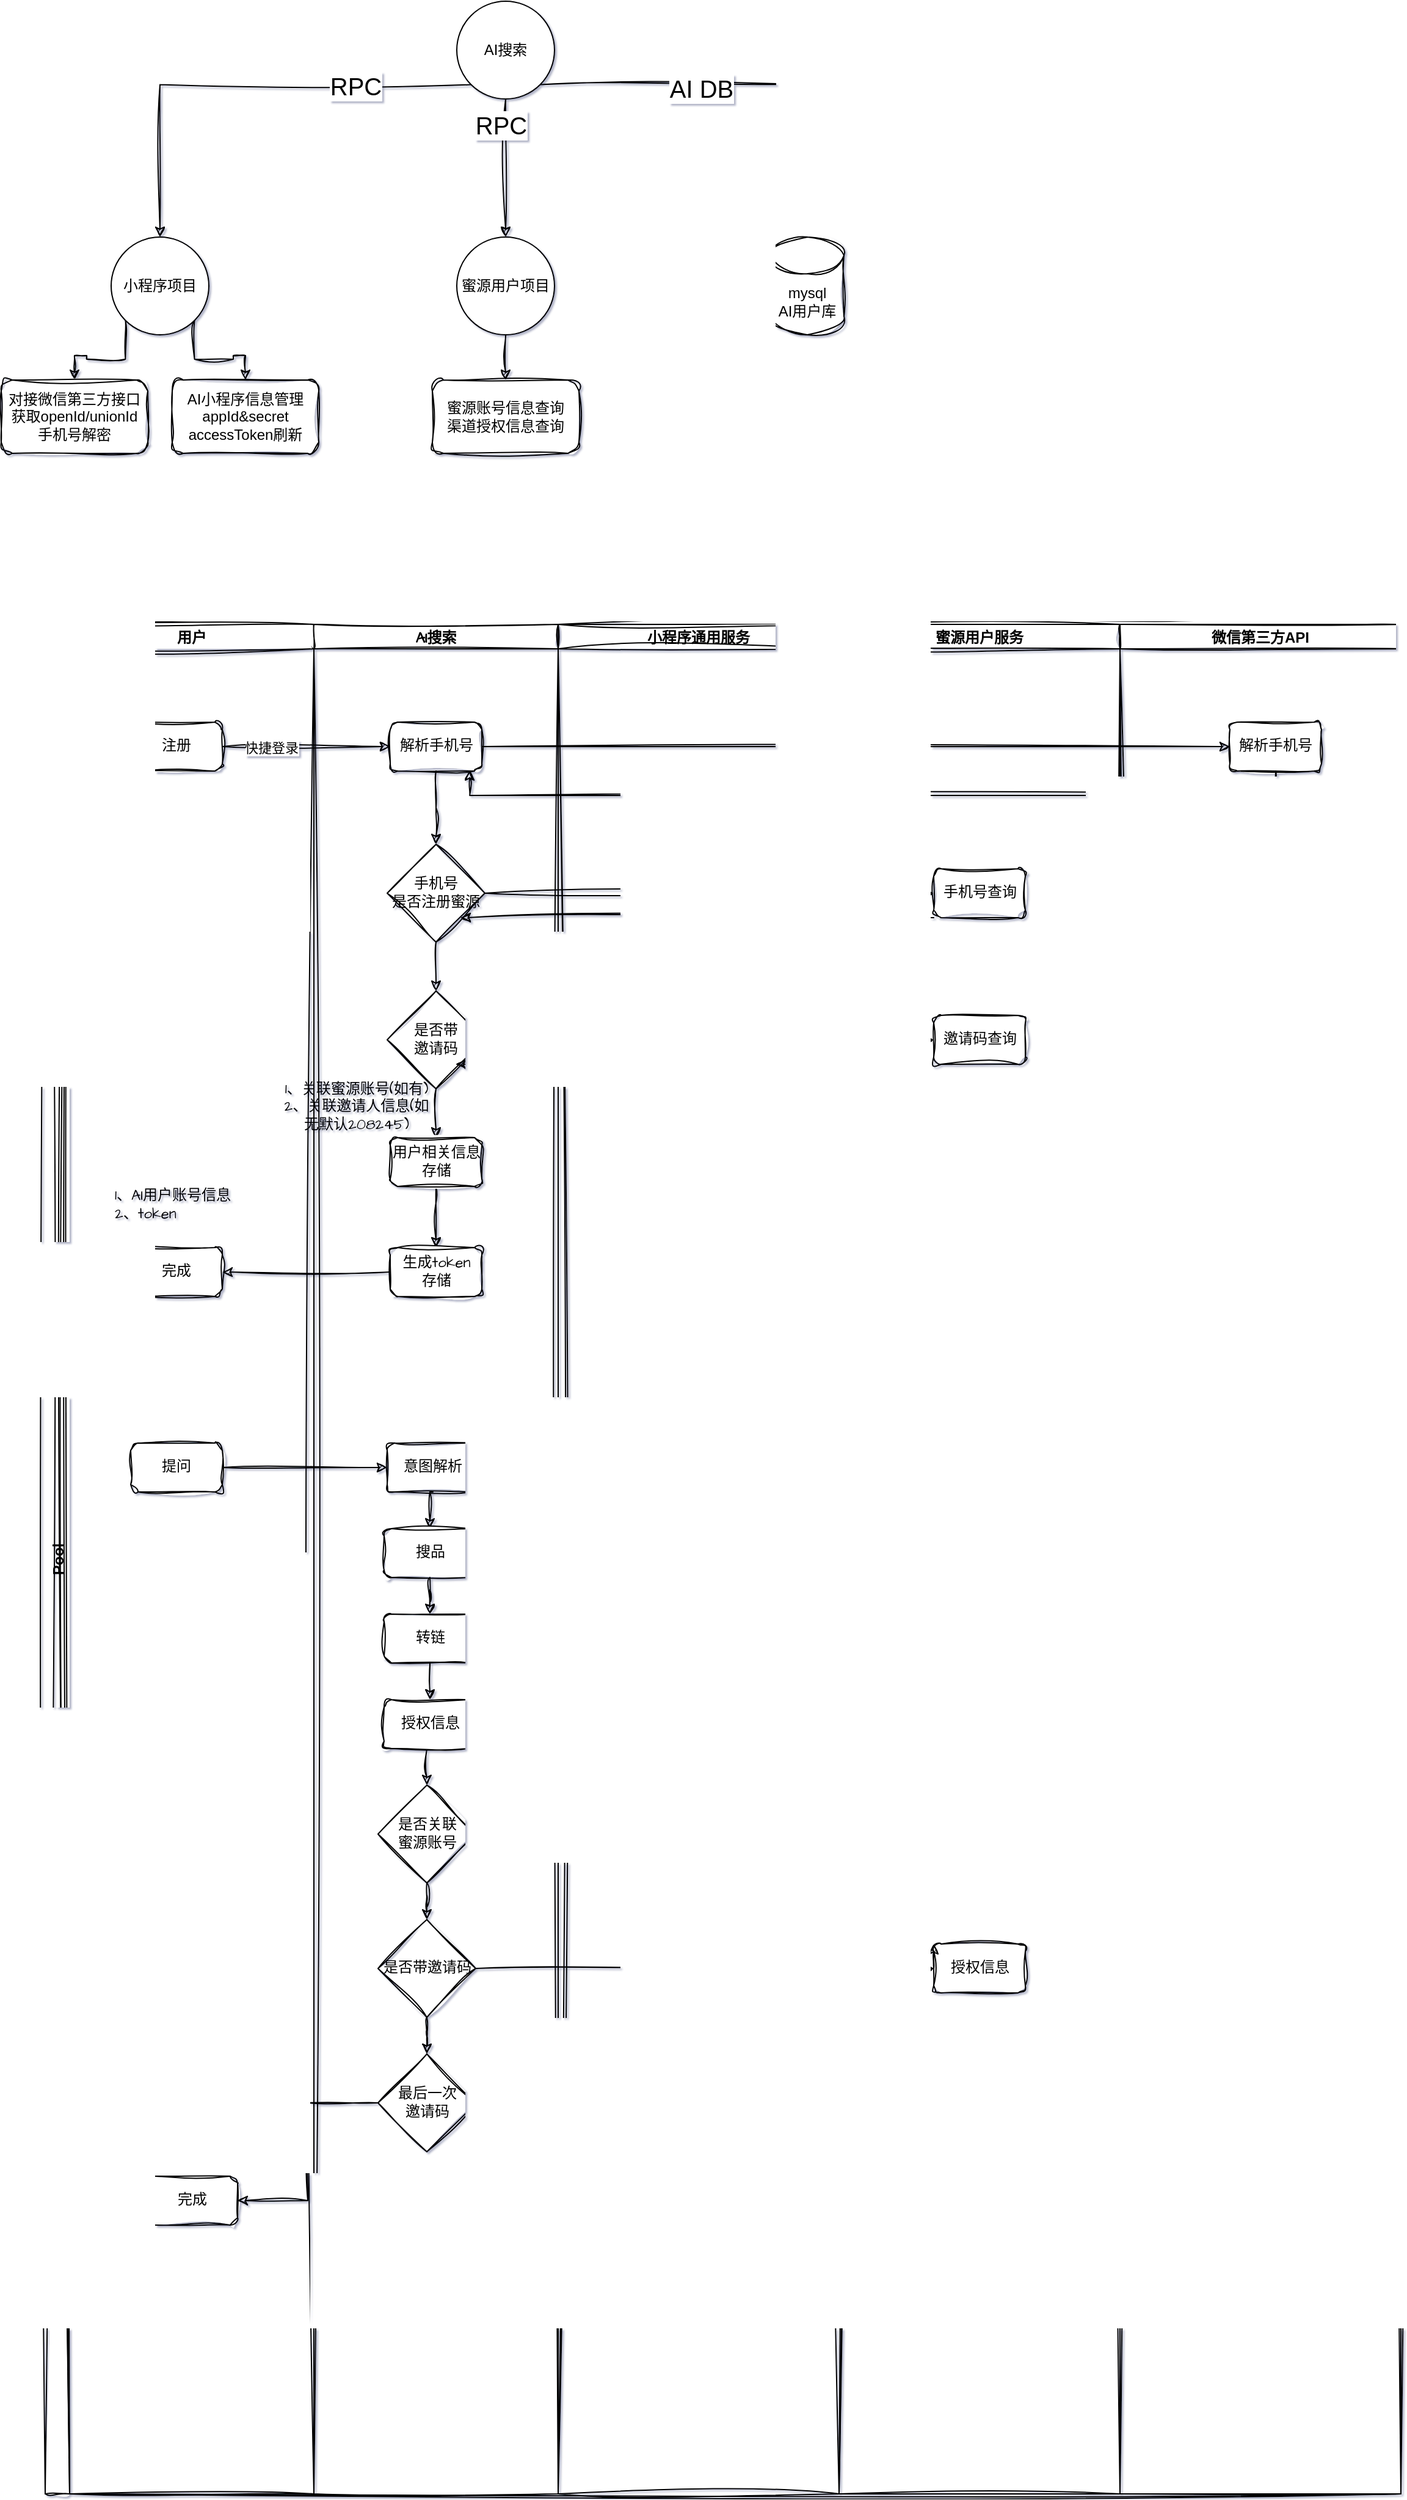 <mxfile version="25.0.1">
  <diagram name="第 1 页" id="D3y8B_VSon4lfVL2JQVJ">
    <mxGraphModel dx="1242" dy="610" grid="1" gridSize="10" guides="1" tooltips="1" connect="1" arrows="1" fold="1" page="1" pageScale="1" pageWidth="827" pageHeight="1169" math="0" shadow="1">
      <root>
        <mxCell id="0" />
        <mxCell id="1" parent="0" />
        <mxCell id="RqRTATrgt7MeRBz05JWU-7" style="edgeStyle=orthogonalEdgeStyle;rounded=0;sketch=1;hachureGap=4;jiggle=2;curveFitting=1;orthogonalLoop=1;jettySize=auto;html=1;exitX=0;exitY=1;exitDx=0;exitDy=0;fontFamily=Helvetica;" edge="1" parent="1" source="RqRTATrgt7MeRBz05JWU-1" target="RqRTATrgt7MeRBz05JWU-2">
          <mxGeometry relative="1" as="geometry">
            <Array as="points">
              <mxPoint x="203" y="168" />
            </Array>
          </mxGeometry>
        </mxCell>
        <mxCell id="RqRTATrgt7MeRBz05JWU-9" value="RPC" style="edgeLabel;html=1;align=center;verticalAlign=middle;resizable=0;points=[];sketch=1;hachureGap=4;jiggle=2;curveFitting=1;fontFamily=Helvetica;fontSize=20;" vertex="1" connectable="0" parent="RqRTATrgt7MeRBz05JWU-7">
          <mxGeometry x="-0.501" relative="1" as="geometry">
            <mxPoint as="offset" />
          </mxGeometry>
        </mxCell>
        <mxCell id="RqRTATrgt7MeRBz05JWU-8" style="edgeStyle=orthogonalEdgeStyle;rounded=0;sketch=1;hachureGap=4;jiggle=2;curveFitting=1;orthogonalLoop=1;jettySize=auto;html=1;exitX=0.5;exitY=1;exitDx=0;exitDy=0;fontFamily=Helvetica;" edge="1" parent="1" source="RqRTATrgt7MeRBz05JWU-1" target="RqRTATrgt7MeRBz05JWU-4">
          <mxGeometry relative="1" as="geometry" />
        </mxCell>
        <mxCell id="RqRTATrgt7MeRBz05JWU-10" value="RPC" style="edgeLabel;html=1;align=center;verticalAlign=middle;resizable=0;points=[];sketch=1;hachureGap=4;jiggle=2;curveFitting=1;fontFamily=Helvetica;fontSize=20;" vertex="1" connectable="0" parent="RqRTATrgt7MeRBz05JWU-8">
          <mxGeometry x="-0.64" y="-4" relative="1" as="geometry">
            <mxPoint as="offset" />
          </mxGeometry>
        </mxCell>
        <mxCell id="RqRTATrgt7MeRBz05JWU-18" style="edgeStyle=orthogonalEdgeStyle;rounded=0;sketch=1;hachureGap=4;jiggle=2;curveFitting=1;orthogonalLoop=1;jettySize=auto;html=1;exitX=1;exitY=1;exitDx=0;exitDy=0;fontFamily=Helvetica;" edge="1" parent="1" source="RqRTATrgt7MeRBz05JWU-1" target="RqRTATrgt7MeRBz05JWU-17">
          <mxGeometry relative="1" as="geometry" />
        </mxCell>
        <mxCell id="RqRTATrgt7MeRBz05JWU-19" value="AI DB" style="edgeLabel;html=1;align=center;verticalAlign=middle;resizable=0;points=[];sketch=1;hachureGap=4;jiggle=2;curveFitting=1;fontFamily=Helvetica;fontSize=20;" vertex="1" connectable="0" parent="RqRTATrgt7MeRBz05JWU-18">
          <mxGeometry x="-0.233" y="-2" relative="1" as="geometry">
            <mxPoint as="offset" />
          </mxGeometry>
        </mxCell>
        <mxCell id="RqRTATrgt7MeRBz05JWU-1" value="AI搜索" style="ellipse;whiteSpace=wrap;html=1;aspect=fixed;fontFamily=Helvetica;" vertex="1" parent="1">
          <mxGeometry x="446" y="100" width="80" height="80" as="geometry" />
        </mxCell>
        <mxCell id="RqRTATrgt7MeRBz05JWU-12" style="edgeStyle=orthogonalEdgeStyle;rounded=0;sketch=1;hachureGap=4;jiggle=2;curveFitting=1;orthogonalLoop=1;jettySize=auto;html=1;exitX=0;exitY=1;exitDx=0;exitDy=0;entryX=0.5;entryY=0;entryDx=0;entryDy=0;fontFamily=Helvetica;" edge="1" parent="1" source="RqRTATrgt7MeRBz05JWU-2" target="RqRTATrgt7MeRBz05JWU-11">
          <mxGeometry relative="1" as="geometry" />
        </mxCell>
        <mxCell id="RqRTATrgt7MeRBz05JWU-14" style="edgeStyle=orthogonalEdgeStyle;rounded=0;sketch=1;hachureGap=4;jiggle=2;curveFitting=1;orthogonalLoop=1;jettySize=auto;html=1;exitX=1;exitY=1;exitDx=0;exitDy=0;entryX=0.5;entryY=0;entryDx=0;entryDy=0;fontFamily=Helvetica;" edge="1" parent="1" source="RqRTATrgt7MeRBz05JWU-2" target="RqRTATrgt7MeRBz05JWU-13">
          <mxGeometry relative="1" as="geometry" />
        </mxCell>
        <mxCell id="RqRTATrgt7MeRBz05JWU-2" value="小程序项目" style="ellipse;whiteSpace=wrap;html=1;aspect=fixed;fontFamily=Helvetica;" vertex="1" parent="1">
          <mxGeometry x="163" y="293" width="80" height="80" as="geometry" />
        </mxCell>
        <mxCell id="RqRTATrgt7MeRBz05JWU-16" style="edgeStyle=orthogonalEdgeStyle;rounded=0;sketch=1;hachureGap=4;jiggle=2;curveFitting=1;orthogonalLoop=1;jettySize=auto;html=1;exitX=0.5;exitY=1;exitDx=0;exitDy=0;entryX=0.5;entryY=0;entryDx=0;entryDy=0;fontFamily=Helvetica;" edge="1" parent="1" source="RqRTATrgt7MeRBz05JWU-4" target="RqRTATrgt7MeRBz05JWU-15">
          <mxGeometry relative="1" as="geometry" />
        </mxCell>
        <mxCell id="RqRTATrgt7MeRBz05JWU-4" value="蜜源用户项目" style="ellipse;whiteSpace=wrap;html=1;aspect=fixed;fontFamily=Helvetica;" vertex="1" parent="1">
          <mxGeometry x="446" y="293" width="80" height="80" as="geometry" />
        </mxCell>
        <mxCell id="RqRTATrgt7MeRBz05JWU-11" value="&lt;div&gt;对接微信第三方接口&lt;/div&gt;&lt;div&gt;获取openId/unionId&lt;/div&gt;&lt;div&gt;手机号解密&lt;/div&gt;" style="rounded=1;whiteSpace=wrap;html=1;sketch=1;hachureGap=4;jiggle=2;curveFitting=1;fontFamily=Helvetica;" vertex="1" parent="1">
          <mxGeometry x="73" y="410" width="120" height="60" as="geometry" />
        </mxCell>
        <mxCell id="RqRTATrgt7MeRBz05JWU-13" value="&lt;div&gt;AI小程序信息管理&lt;/div&gt;&lt;div&gt;appId&amp;amp;secret&lt;/div&gt;&lt;div&gt;accessToken刷新&lt;/div&gt;" style="rounded=1;whiteSpace=wrap;html=1;sketch=1;hachureGap=4;jiggle=2;curveFitting=1;fontFamily=Helvetica;" vertex="1" parent="1">
          <mxGeometry x="213" y="410" width="120" height="60" as="geometry" />
        </mxCell>
        <mxCell id="RqRTATrgt7MeRBz05JWU-15" value="&lt;div&gt;蜜源账号信息查询&lt;/div&gt;&lt;div&gt;渠道授权信息查询&lt;/div&gt;" style="rounded=1;whiteSpace=wrap;html=1;sketch=1;hachureGap=4;jiggle=2;curveFitting=1;fontFamily=Helvetica;" vertex="1" parent="1">
          <mxGeometry x="426" y="410" width="120" height="60" as="geometry" />
        </mxCell>
        <mxCell id="RqRTATrgt7MeRBz05JWU-17" value="&lt;div&gt;mysql&lt;/div&gt;&lt;div&gt;AI用户库&lt;/div&gt;" style="shape=cylinder3;whiteSpace=wrap;html=1;boundedLbl=1;backgroundOutline=1;size=15;sketch=1;hachureGap=4;jiggle=2;curveFitting=1;fontFamily=Helvetica;" vertex="1" parent="1">
          <mxGeometry x="703" y="293" width="60" height="80" as="geometry" />
        </mxCell>
        <mxCell id="RqRTATrgt7MeRBz05JWU-27" value="Pool" style="swimlane;childLayout=stackLayout;resizeParent=1;resizeParentMax=0;startSize=20;horizontal=0;horizontalStack=1;sketch=1;hachureGap=4;jiggle=2;curveFitting=1;fontFamily=Helvetica;" vertex="1" parent="1">
          <mxGeometry x="109" y="610" width="1110" height="1530" as="geometry">
            <mxRectangle x="146" y="550" width="40" height="50" as="alternateBounds" />
          </mxGeometry>
        </mxCell>
        <mxCell id="RqRTATrgt7MeRBz05JWU-28" value="用户" style="swimlane;startSize=20;sketch=1;hachureGap=4;jiggle=2;curveFitting=1;fontFamily=Architects Daughter;fontSource=https%3A%2F%2Ffonts.googleapis.com%2Fcss%3Ffamily%3DArchitects%2BDaughter;" vertex="1" parent="RqRTATrgt7MeRBz05JWU-27">
          <mxGeometry x="20" width="200" height="1530" as="geometry" />
        </mxCell>
        <mxCell id="RqRTATrgt7MeRBz05JWU-31" value="注册" style="rounded=1;whiteSpace=wrap;html=1;sketch=1;hachureGap=4;jiggle=2;curveFitting=1;fontFamily=Architects Daughter;fontSource=https%3A%2F%2Ffonts.googleapis.com%2Fcss%3Ffamily%3DArchitects%2BDaughter;" vertex="1" parent="RqRTATrgt7MeRBz05JWU-28">
          <mxGeometry x="50" y="80" width="75" height="40" as="geometry" />
        </mxCell>
        <mxCell id="RqRTATrgt7MeRBz05JWU-57" value="完成" style="rounded=1;whiteSpace=wrap;html=1;sketch=1;hachureGap=4;jiggle=2;curveFitting=1;fontFamily=Architects Daughter;fontSource=https%3A%2F%2Ffonts.googleapis.com%2Fcss%3Ffamily%3DArchitects%2BDaughter;" vertex="1" parent="RqRTATrgt7MeRBz05JWU-28">
          <mxGeometry x="50" y="510" width="75" height="40" as="geometry" />
        </mxCell>
        <mxCell id="RqRTATrgt7MeRBz05JWU-93" value="&lt;div&gt;1、AI用户账号信息&lt;/div&gt;&lt;div&gt;2、token&lt;/div&gt;" style="text;html=1;align=left;verticalAlign=middle;whiteSpace=wrap;rounded=0;fontFamily=Architects Daughter;fontSource=https%3A%2F%2Ffonts.googleapis.com%2Fcss%3Ffamily%3DArchitects%2BDaughter;" vertex="1" parent="RqRTATrgt7MeRBz05JWU-28">
          <mxGeometry x="35" y="460" width="130" height="30" as="geometry" />
        </mxCell>
        <mxCell id="RqRTATrgt7MeRBz05JWU-95" value="提问" style="rounded=1;whiteSpace=wrap;html=1;sketch=1;hachureGap=4;jiggle=2;curveFitting=1;fontFamily=Architects Daughter;fontSource=https%3A%2F%2Ffonts.googleapis.com%2Fcss%3Ffamily%3DArchitects%2BDaughter;" vertex="1" parent="RqRTATrgt7MeRBz05JWU-28">
          <mxGeometry x="50" y="670" width="75" height="40" as="geometry" />
        </mxCell>
        <mxCell id="RqRTATrgt7MeRBz05JWU-116" value="完成" style="rounded=1;whiteSpace=wrap;html=1;sketch=1;hachureGap=4;jiggle=2;curveFitting=1;fontFamily=Architects Daughter;fontSource=https%3A%2F%2Ffonts.googleapis.com%2Fcss%3Ffamily%3DArchitects%2BDaughter;" vertex="1" parent="RqRTATrgt7MeRBz05JWU-28">
          <mxGeometry x="62.5" y="1270" width="75" height="40" as="geometry" />
        </mxCell>
        <mxCell id="RqRTATrgt7MeRBz05JWU-29" value="AI搜索" style="swimlane;startSize=20;sketch=1;hachureGap=4;jiggle=2;curveFitting=1;fontFamily=Architects Daughter;fontSource=https%3A%2F%2Ffonts.googleapis.com%2Fcss%3Ffamily%3DArchitects%2BDaughter;" vertex="1" parent="RqRTATrgt7MeRBz05JWU-27">
          <mxGeometry x="220" width="200" height="1530" as="geometry" />
        </mxCell>
        <mxCell id="RqRTATrgt7MeRBz05JWU-45" style="edgeStyle=orthogonalEdgeStyle;rounded=0;sketch=1;hachureGap=4;jiggle=2;curveFitting=1;orthogonalLoop=1;jettySize=auto;html=1;entryX=0.5;entryY=0;entryDx=0;entryDy=0;fontFamily=Architects Daughter;fontSource=https%3A%2F%2Ffonts.googleapis.com%2Fcss%3Ffamily%3DArchitects%2BDaughter;" edge="1" parent="RqRTATrgt7MeRBz05JWU-29" source="RqRTATrgt7MeRBz05JWU-32">
          <mxGeometry relative="1" as="geometry">
            <mxPoint x="100" y="180" as="targetPoint" />
          </mxGeometry>
        </mxCell>
        <mxCell id="RqRTATrgt7MeRBz05JWU-32" value="解析手机号" style="rounded=1;whiteSpace=wrap;html=1;sketch=1;hachureGap=4;jiggle=2;curveFitting=1;fontFamily=Architects Daughter;fontSource=https%3A%2F%2Ffonts.googleapis.com%2Fcss%3Ffamily%3DArchitects%2BDaughter;" vertex="1" parent="RqRTATrgt7MeRBz05JWU-29">
          <mxGeometry x="62.5" y="80" width="75" height="40" as="geometry" />
        </mxCell>
        <mxCell id="RqRTATrgt7MeRBz05JWU-52" value="" style="edgeStyle=orthogonalEdgeStyle;rounded=0;sketch=1;hachureGap=4;jiggle=2;curveFitting=1;orthogonalLoop=1;jettySize=auto;html=1;fontFamily=Architects Daughter;fontSource=https%3A%2F%2Ffonts.googleapis.com%2Fcss%3Ffamily%3DArchitects%2BDaughter;" edge="1" parent="RqRTATrgt7MeRBz05JWU-29" source="RqRTATrgt7MeRBz05JWU-47" target="RqRTATrgt7MeRBz05JWU-51">
          <mxGeometry relative="1" as="geometry" />
        </mxCell>
        <mxCell id="RqRTATrgt7MeRBz05JWU-47" value="&lt;div&gt;手机号&lt;/div&gt;&lt;div&gt;是否注册蜜源&lt;/div&gt;" style="rhombus;whiteSpace=wrap;html=1;sketch=1;hachureGap=4;jiggle=2;curveFitting=1;fontFamily=Architects Daughter;fontSource=https%3A%2F%2Ffonts.googleapis.com%2Fcss%3Ffamily%3DArchitects%2BDaughter;" vertex="1" parent="RqRTATrgt7MeRBz05JWU-29">
          <mxGeometry x="60" y="180" width="80" height="80" as="geometry" />
        </mxCell>
        <mxCell id="RqRTATrgt7MeRBz05JWU-59" style="edgeStyle=orthogonalEdgeStyle;rounded=0;sketch=1;hachureGap=4;jiggle=2;curveFitting=1;orthogonalLoop=1;jettySize=auto;html=1;exitX=0.5;exitY=1;exitDx=0;exitDy=0;fontFamily=Architects Daughter;fontSource=https%3A%2F%2Ffonts.googleapis.com%2Fcss%3Ffamily%3DArchitects%2BDaughter;" edge="1" parent="RqRTATrgt7MeRBz05JWU-29" source="RqRTATrgt7MeRBz05JWU-51" target="RqRTATrgt7MeRBz05JWU-58">
          <mxGeometry relative="1" as="geometry" />
        </mxCell>
        <mxCell id="RqRTATrgt7MeRBz05JWU-51" value="&lt;div&gt;是否带&lt;/div&gt;&lt;div&gt;邀请码&lt;/div&gt;" style="rhombus;whiteSpace=wrap;html=1;sketch=1;hachureGap=4;jiggle=2;curveFitting=1;fontFamily=Architects Daughter;fontSource=https%3A%2F%2Ffonts.googleapis.com%2Fcss%3Ffamily%3DArchitects%2BDaughter;" vertex="1" parent="RqRTATrgt7MeRBz05JWU-29">
          <mxGeometry x="60" y="300" width="80" height="80" as="geometry" />
        </mxCell>
        <mxCell id="RqRTATrgt7MeRBz05JWU-88" style="edgeStyle=orthogonalEdgeStyle;rounded=0;sketch=1;hachureGap=4;jiggle=2;curveFitting=1;orthogonalLoop=1;jettySize=auto;html=1;fontFamily=Architects Daughter;fontSource=https%3A%2F%2Ffonts.googleapis.com%2Fcss%3Ffamily%3DArchitects%2BDaughter;" edge="1" parent="RqRTATrgt7MeRBz05JWU-29" source="RqRTATrgt7MeRBz05JWU-58" target="RqRTATrgt7MeRBz05JWU-87">
          <mxGeometry relative="1" as="geometry" />
        </mxCell>
        <mxCell id="RqRTATrgt7MeRBz05JWU-58" value="用户相关信息存储" style="rounded=1;whiteSpace=wrap;html=1;sketch=1;hachureGap=4;jiggle=2;curveFitting=1;fontFamily=Architects Daughter;fontSource=https%3A%2F%2Ffonts.googleapis.com%2Fcss%3Ffamily%3DArchitects%2BDaughter;" vertex="1" parent="RqRTATrgt7MeRBz05JWU-29">
          <mxGeometry x="62.5" y="420" width="75" height="40" as="geometry" />
        </mxCell>
        <mxCell id="RqRTATrgt7MeRBz05JWU-87" value="&lt;div&gt;生成token&lt;/div&gt;&lt;div&gt;存储&lt;/div&gt;" style="rounded=1;whiteSpace=wrap;html=1;sketch=1;hachureGap=4;jiggle=2;curveFitting=1;fontFamily=Architects Daughter;fontSource=https%3A%2F%2Ffonts.googleapis.com%2Fcss%3Ffamily%3DArchitects%2BDaughter;" vertex="1" parent="RqRTATrgt7MeRBz05JWU-29">
          <mxGeometry x="62.5" y="510" width="75" height="40" as="geometry" />
        </mxCell>
        <mxCell id="RqRTATrgt7MeRBz05JWU-90" value="&lt;div&gt;1、关联蜜源账号(如有)&lt;/div&gt;&lt;div&gt;2、关联邀请人信息(如无默认208245)&lt;/div&gt;" style="text;html=1;align=center;verticalAlign=middle;whiteSpace=wrap;rounded=0;fontFamily=Architects Daughter;fontSource=https%3A%2F%2Ffonts.googleapis.com%2Fcss%3Ffamily%3DArchitects%2BDaughter;" vertex="1" parent="RqRTATrgt7MeRBz05JWU-29">
          <mxGeometry x="-30" y="380" width="130" height="30" as="geometry" />
        </mxCell>
        <mxCell id="RqRTATrgt7MeRBz05JWU-97" style="edgeStyle=orthogonalEdgeStyle;rounded=0;sketch=1;hachureGap=4;jiggle=2;curveFitting=1;orthogonalLoop=1;jettySize=auto;html=1;exitX=0.5;exitY=1;exitDx=0;exitDy=0;entryX=0.5;entryY=0;entryDx=0;entryDy=0;fontFamily=Architects Daughter;fontSource=https%3A%2F%2Ffonts.googleapis.com%2Fcss%3Ffamily%3DArchitects%2BDaughter;" edge="1" parent="RqRTATrgt7MeRBz05JWU-29" source="RqRTATrgt7MeRBz05JWU-94" target="RqRTATrgt7MeRBz05JWU-96">
          <mxGeometry relative="1" as="geometry" />
        </mxCell>
        <mxCell id="RqRTATrgt7MeRBz05JWU-94" value="意图解析" style="rounded=1;whiteSpace=wrap;html=1;sketch=1;hachureGap=4;jiggle=2;curveFitting=1;fontFamily=Architects Daughter;fontSource=https%3A%2F%2Ffonts.googleapis.com%2Fcss%3Ffamily%3DArchitects%2BDaughter;" vertex="1" parent="RqRTATrgt7MeRBz05JWU-29">
          <mxGeometry x="60" y="670" width="75" height="40" as="geometry" />
        </mxCell>
        <mxCell id="RqRTATrgt7MeRBz05JWU-100" style="edgeStyle=orthogonalEdgeStyle;rounded=0;sketch=1;hachureGap=4;jiggle=2;curveFitting=1;orthogonalLoop=1;jettySize=auto;html=1;entryX=0.5;entryY=0;entryDx=0;entryDy=0;fontFamily=Architects Daughter;fontSource=https%3A%2F%2Ffonts.googleapis.com%2Fcss%3Ffamily%3DArchitects%2BDaughter;" edge="1" parent="RqRTATrgt7MeRBz05JWU-29" source="RqRTATrgt7MeRBz05JWU-96" target="RqRTATrgt7MeRBz05JWU-99">
          <mxGeometry relative="1" as="geometry" />
        </mxCell>
        <mxCell id="RqRTATrgt7MeRBz05JWU-96" value="搜品" style="rounded=1;whiteSpace=wrap;html=1;sketch=1;hachureGap=4;jiggle=2;curveFitting=1;fontFamily=Architects Daughter;fontSource=https%3A%2F%2Ffonts.googleapis.com%2Fcss%3Ffamily%3DArchitects%2BDaughter;" vertex="1" parent="RqRTATrgt7MeRBz05JWU-29">
          <mxGeometry x="57.5" y="740" width="75" height="40" as="geometry" />
        </mxCell>
        <mxCell id="RqRTATrgt7MeRBz05JWU-102" style="edgeStyle=orthogonalEdgeStyle;rounded=0;sketch=1;hachureGap=4;jiggle=2;curveFitting=1;orthogonalLoop=1;jettySize=auto;html=1;exitX=0.5;exitY=1;exitDx=0;exitDy=0;entryX=0.5;entryY=0;entryDx=0;entryDy=0;fontFamily=Architects Daughter;fontSource=https%3A%2F%2Ffonts.googleapis.com%2Fcss%3Ffamily%3DArchitects%2BDaughter;" edge="1" parent="RqRTATrgt7MeRBz05JWU-29" source="RqRTATrgt7MeRBz05JWU-99" target="RqRTATrgt7MeRBz05JWU-101">
          <mxGeometry relative="1" as="geometry" />
        </mxCell>
        <mxCell id="RqRTATrgt7MeRBz05JWU-99" value="转链" style="rounded=1;whiteSpace=wrap;html=1;sketch=1;hachureGap=4;jiggle=2;curveFitting=1;fontFamily=Architects Daughter;fontSource=https%3A%2F%2Ffonts.googleapis.com%2Fcss%3Ffamily%3DArchitects%2BDaughter;" vertex="1" parent="RqRTATrgt7MeRBz05JWU-29">
          <mxGeometry x="57.5" y="810" width="75" height="40" as="geometry" />
        </mxCell>
        <mxCell id="RqRTATrgt7MeRBz05JWU-105" style="edgeStyle=orthogonalEdgeStyle;rounded=0;sketch=1;hachureGap=4;jiggle=2;curveFitting=1;orthogonalLoop=1;jettySize=auto;html=1;exitX=0.5;exitY=1;exitDx=0;exitDy=0;entryX=0.5;entryY=0;entryDx=0;entryDy=0;fontFamily=Architects Daughter;fontSource=https%3A%2F%2Ffonts.googleapis.com%2Fcss%3Ffamily%3DArchitects%2BDaughter;" edge="1" parent="RqRTATrgt7MeRBz05JWU-29" source="RqRTATrgt7MeRBz05JWU-101" target="RqRTATrgt7MeRBz05JWU-104">
          <mxGeometry relative="1" as="geometry" />
        </mxCell>
        <mxCell id="RqRTATrgt7MeRBz05JWU-101" value="授权信息" style="rounded=1;whiteSpace=wrap;html=1;sketch=1;hachureGap=4;jiggle=2;curveFitting=1;fontFamily=Architects Daughter;fontSource=https%3A%2F%2Ffonts.googleapis.com%2Fcss%3Ffamily%3DArchitects%2BDaughter;" vertex="1" parent="RqRTATrgt7MeRBz05JWU-29">
          <mxGeometry x="57.5" y="880" width="75" height="40" as="geometry" />
        </mxCell>
        <mxCell id="RqRTATrgt7MeRBz05JWU-108" style="edgeStyle=orthogonalEdgeStyle;rounded=0;sketch=1;hachureGap=4;jiggle=2;curveFitting=1;orthogonalLoop=1;jettySize=auto;html=1;entryX=0.5;entryY=0;entryDx=0;entryDy=0;fontFamily=Architects Daughter;fontSource=https%3A%2F%2Ffonts.googleapis.com%2Fcss%3Ffamily%3DArchitects%2BDaughter;" edge="1" parent="RqRTATrgt7MeRBz05JWU-29" source="RqRTATrgt7MeRBz05JWU-104" target="RqRTATrgt7MeRBz05JWU-106">
          <mxGeometry relative="1" as="geometry" />
        </mxCell>
        <mxCell id="RqRTATrgt7MeRBz05JWU-104" value="&lt;div&gt;是否关联&lt;/div&gt;&lt;div&gt;蜜源账号&lt;/div&gt;" style="rhombus;whiteSpace=wrap;html=1;sketch=1;hachureGap=4;jiggle=2;curveFitting=1;fontFamily=Architects Daughter;fontSource=https%3A%2F%2Ffonts.googleapis.com%2Fcss%3Ffamily%3DArchitects%2BDaughter;" vertex="1" parent="RqRTATrgt7MeRBz05JWU-29">
          <mxGeometry x="52.5" y="950" width="80" height="80" as="geometry" />
        </mxCell>
        <mxCell id="RqRTATrgt7MeRBz05JWU-110" style="edgeStyle=orthogonalEdgeStyle;rounded=0;sketch=1;hachureGap=4;jiggle=2;curveFitting=1;orthogonalLoop=1;jettySize=auto;html=1;entryX=0.5;entryY=0;entryDx=0;entryDy=0;fontFamily=Architects Daughter;fontSource=https%3A%2F%2Ffonts.googleapis.com%2Fcss%3Ffamily%3DArchitects%2BDaughter;" edge="1" parent="RqRTATrgt7MeRBz05JWU-29" source="RqRTATrgt7MeRBz05JWU-106" target="RqRTATrgt7MeRBz05JWU-109">
          <mxGeometry relative="1" as="geometry" />
        </mxCell>
        <mxCell id="RqRTATrgt7MeRBz05JWU-112" style="edgeStyle=orthogonalEdgeStyle;rounded=0;sketch=1;hachureGap=4;jiggle=2;curveFitting=1;orthogonalLoop=1;jettySize=auto;html=1;fontFamily=Architects Daughter;fontSource=https%3A%2F%2Ffonts.googleapis.com%2Fcss%3Ffamily%3DArchitects%2BDaughter;" edge="1" parent="RqRTATrgt7MeRBz05JWU-29" source="RqRTATrgt7MeRBz05JWU-106">
          <mxGeometry relative="1" as="geometry">
            <mxPoint x="501" y="1100" as="targetPoint" />
          </mxGeometry>
        </mxCell>
        <mxCell id="RqRTATrgt7MeRBz05JWU-106" value="是否带邀请码" style="rhombus;whiteSpace=wrap;html=1;sketch=1;hachureGap=4;jiggle=2;curveFitting=1;fontFamily=Architects Daughter;fontSource=https%3A%2F%2Ffonts.googleapis.com%2Fcss%3Ffamily%3DArchitects%2BDaughter;" vertex="1" parent="RqRTATrgt7MeRBz05JWU-29">
          <mxGeometry x="52.5" y="1060" width="80" height="80" as="geometry" />
        </mxCell>
        <mxCell id="RqRTATrgt7MeRBz05JWU-109" value="&lt;div&gt;最后一次&lt;/div&gt;&lt;div&gt;邀请码&lt;/div&gt;" style="rhombus;whiteSpace=wrap;html=1;sketch=1;hachureGap=4;jiggle=2;curveFitting=1;fontFamily=Architects Daughter;fontSource=https%3A%2F%2Ffonts.googleapis.com%2Fcss%3Ffamily%3DArchitects%2BDaughter;" vertex="1" parent="RqRTATrgt7MeRBz05JWU-29">
          <mxGeometry x="52.5" y="1170" width="80" height="80" as="geometry" />
        </mxCell>
        <mxCell id="RqRTATrgt7MeRBz05JWU-30" value="小程序通用服务" style="swimlane;startSize=20;sketch=1;hachureGap=4;jiggle=2;curveFitting=1;fontFamily=Helvetica;" vertex="1" parent="RqRTATrgt7MeRBz05JWU-27">
          <mxGeometry x="420" width="230" height="1530" as="geometry" />
        </mxCell>
        <mxCell id="RqRTATrgt7MeRBz05JWU-56" style="edgeStyle=orthogonalEdgeStyle;rounded=0;sketch=1;hachureGap=4;jiggle=2;curveFitting=1;orthogonalLoop=1;jettySize=auto;html=1;exitX=0;exitY=1;exitDx=0;exitDy=0;entryX=1;entryY=1;entryDx=0;entryDy=0;fontFamily=Architects Daughter;fontSource=https%3A%2F%2Ffonts.googleapis.com%2Fcss%3Ffamily%3DArchitects%2BDaughter;" edge="1" parent="RqRTATrgt7MeRBz05JWU-30">
          <mxGeometry relative="1" as="geometry">
            <mxPoint x="303.5" y="360" as="sourcePoint" />
            <mxPoint x="-84" y="360" as="targetPoint" />
          </mxGeometry>
        </mxCell>
        <mxCell id="RqRTATrgt7MeRBz05JWU-35" value="蜜源用户服务" style="swimlane;startSize=20;sketch=1;hachureGap=4;jiggle=2;curveFitting=1;fontFamily=Helvetica;" vertex="1" parent="RqRTATrgt7MeRBz05JWU-27">
          <mxGeometry x="650" width="230" height="1530" as="geometry" />
        </mxCell>
        <mxCell id="RqRTATrgt7MeRBz05JWU-49" value="手机号查询" style="rounded=1;whiteSpace=wrap;html=1;sketch=1;hachureGap=4;jiggle=2;curveFitting=1;fontFamily=Architects Daughter;fontSource=https%3A%2F%2Ffonts.googleapis.com%2Fcss%3Ffamily%3DArchitects%2BDaughter;" vertex="1" parent="RqRTATrgt7MeRBz05JWU-35">
          <mxGeometry x="77.5" y="200" width="75" height="40" as="geometry" />
        </mxCell>
        <mxCell id="RqRTATrgt7MeRBz05JWU-53" value="邀请码查询" style="rounded=1;whiteSpace=wrap;html=1;sketch=1;hachureGap=4;jiggle=2;curveFitting=1;fontFamily=Architects Daughter;fontSource=https%3A%2F%2Ffonts.googleapis.com%2Fcss%3Ffamily%3DArchitects%2BDaughter;" vertex="1" parent="RqRTATrgt7MeRBz05JWU-35">
          <mxGeometry x="77.5" y="320" width="75" height="40" as="geometry" />
        </mxCell>
        <mxCell id="RqRTATrgt7MeRBz05JWU-103" value="授权信息" style="rounded=1;whiteSpace=wrap;html=1;sketch=1;hachureGap=4;jiggle=2;curveFitting=1;fontFamily=Architects Daughter;fontSource=https%3A%2F%2Ffonts.googleapis.com%2Fcss%3Ffamily%3DArchitects%2BDaughter;" vertex="1" parent="RqRTATrgt7MeRBz05JWU-35">
          <mxGeometry x="77.5" y="1080" width="75" height="40" as="geometry" />
        </mxCell>
        <mxCell id="RqRTATrgt7MeRBz05JWU-40" value="微信第三方API" style="swimlane;startSize=20;sketch=1;hachureGap=4;jiggle=2;curveFitting=1;fontFamily=Helvetica;" vertex="1" parent="RqRTATrgt7MeRBz05JWU-27">
          <mxGeometry x="880" width="230" height="1530" as="geometry" />
        </mxCell>
        <mxCell id="RqRTATrgt7MeRBz05JWU-36" value="解析手机号" style="rounded=1;whiteSpace=wrap;html=1;sketch=1;hachureGap=4;jiggle=2;curveFitting=1;fontFamily=Architects Daughter;fontSource=https%3A%2F%2Ffonts.googleapis.com%2Fcss%3Ffamily%3DArchitects%2BDaughter;" vertex="1" parent="RqRTATrgt7MeRBz05JWU-40">
          <mxGeometry x="90" y="80" width="75" height="40" as="geometry" />
        </mxCell>
        <mxCell id="RqRTATrgt7MeRBz05JWU-33" style="edgeStyle=orthogonalEdgeStyle;rounded=0;sketch=1;hachureGap=4;jiggle=2;curveFitting=1;orthogonalLoop=1;jettySize=auto;html=1;exitX=1;exitY=0.5;exitDx=0;exitDy=0;fontFamily=Architects Daughter;fontSource=https%3A%2F%2Ffonts.googleapis.com%2Fcss%3Ffamily%3DArchitects%2BDaughter;" edge="1" parent="RqRTATrgt7MeRBz05JWU-27" source="RqRTATrgt7MeRBz05JWU-31" target="RqRTATrgt7MeRBz05JWU-32">
          <mxGeometry relative="1" as="geometry" />
        </mxCell>
        <mxCell id="RqRTATrgt7MeRBz05JWU-34" value="快捷登录" style="edgeLabel;html=1;align=center;verticalAlign=middle;resizable=0;points=[];sketch=1;hachureGap=4;jiggle=2;curveFitting=1;fontFamily=Architects Daughter;fontSource=https%3A%2F%2Ffonts.googleapis.com%2Fcss%3Ffamily%3DArchitects%2BDaughter;" vertex="1" connectable="0" parent="RqRTATrgt7MeRBz05JWU-33">
          <mxGeometry x="-0.418" y="-1" relative="1" as="geometry">
            <mxPoint as="offset" />
          </mxGeometry>
        </mxCell>
        <mxCell id="RqRTATrgt7MeRBz05JWU-38" style="edgeStyle=orthogonalEdgeStyle;rounded=0;sketch=1;hachureGap=4;jiggle=2;curveFitting=1;orthogonalLoop=1;jettySize=auto;html=1;fontFamily=Architects Daughter;fontSource=https%3A%2F%2Ffonts.googleapis.com%2Fcss%3Ffamily%3DArchitects%2BDaughter;" edge="1" parent="RqRTATrgt7MeRBz05JWU-27" source="RqRTATrgt7MeRBz05JWU-32" target="RqRTATrgt7MeRBz05JWU-36">
          <mxGeometry relative="1" as="geometry" />
        </mxCell>
        <mxCell id="RqRTATrgt7MeRBz05JWU-44" style="edgeStyle=orthogonalEdgeStyle;rounded=0;sketch=1;hachureGap=4;jiggle=2;curveFitting=1;orthogonalLoop=1;jettySize=auto;html=1;exitX=0.5;exitY=1;exitDx=0;exitDy=0;entryX=0.868;entryY=0.983;entryDx=0;entryDy=0;entryPerimeter=0;fontFamily=Architects Daughter;fontSource=https%3A%2F%2Ffonts.googleapis.com%2Fcss%3Ffamily%3DArchitects%2BDaughter;" edge="1" parent="RqRTATrgt7MeRBz05JWU-27" source="RqRTATrgt7MeRBz05JWU-36" target="RqRTATrgt7MeRBz05JWU-32">
          <mxGeometry relative="1" as="geometry" />
        </mxCell>
        <mxCell id="RqRTATrgt7MeRBz05JWU-50" style="edgeStyle=orthogonalEdgeStyle;rounded=0;sketch=1;hachureGap=4;jiggle=2;curveFitting=1;orthogonalLoop=1;jettySize=auto;html=1;exitX=1;exitY=0.5;exitDx=0;exitDy=0;entryX=0;entryY=0.5;entryDx=0;entryDy=0;fontFamily=Architects Daughter;fontSource=https%3A%2F%2Ffonts.googleapis.com%2Fcss%3Ffamily%3DArchitects%2BDaughter;" edge="1" parent="RqRTATrgt7MeRBz05JWU-27" source="RqRTATrgt7MeRBz05JWU-47" target="RqRTATrgt7MeRBz05JWU-49">
          <mxGeometry relative="1" as="geometry" />
        </mxCell>
        <mxCell id="RqRTATrgt7MeRBz05JWU-54" style="edgeStyle=orthogonalEdgeStyle;rounded=0;sketch=1;hachureGap=4;jiggle=2;curveFitting=1;orthogonalLoop=1;jettySize=auto;html=1;fontFamily=Architects Daughter;fontSource=https%3A%2F%2Ffonts.googleapis.com%2Fcss%3Ffamily%3DArchitects%2BDaughter;" edge="1" parent="RqRTATrgt7MeRBz05JWU-27" source="RqRTATrgt7MeRBz05JWU-51" target="RqRTATrgt7MeRBz05JWU-53">
          <mxGeometry relative="1" as="geometry" />
        </mxCell>
        <mxCell id="RqRTATrgt7MeRBz05JWU-55" style="edgeStyle=orthogonalEdgeStyle;rounded=0;sketch=1;hachureGap=4;jiggle=2;curveFitting=1;orthogonalLoop=1;jettySize=auto;html=1;exitX=0;exitY=1;exitDx=0;exitDy=0;entryX=1;entryY=1;entryDx=0;entryDy=0;fontFamily=Architects Daughter;fontSource=https%3A%2F%2Ffonts.googleapis.com%2Fcss%3Ffamily%3DArchitects%2BDaughter;" edge="1" parent="RqRTATrgt7MeRBz05JWU-27" source="RqRTATrgt7MeRBz05JWU-49" target="RqRTATrgt7MeRBz05JWU-47">
          <mxGeometry relative="1" as="geometry">
            <Array as="points">
              <mxPoint x="620" y="240" />
              <mxPoint x="620" y="240" />
            </Array>
          </mxGeometry>
        </mxCell>
        <mxCell id="RqRTATrgt7MeRBz05JWU-89" style="edgeStyle=orthogonalEdgeStyle;rounded=0;sketch=1;hachureGap=4;jiggle=2;curveFitting=1;orthogonalLoop=1;jettySize=auto;html=1;fontFamily=Architects Daughter;fontSource=https%3A%2F%2Ffonts.googleapis.com%2Fcss%3Ffamily%3DArchitects%2BDaughter;" edge="1" parent="RqRTATrgt7MeRBz05JWU-27" source="RqRTATrgt7MeRBz05JWU-87" target="RqRTATrgt7MeRBz05JWU-57">
          <mxGeometry relative="1" as="geometry" />
        </mxCell>
        <mxCell id="RqRTATrgt7MeRBz05JWU-98" style="edgeStyle=orthogonalEdgeStyle;rounded=0;sketch=1;hachureGap=4;jiggle=2;curveFitting=1;orthogonalLoop=1;jettySize=auto;html=1;fontFamily=Architects Daughter;fontSource=https%3A%2F%2Ffonts.googleapis.com%2Fcss%3Ffamily%3DArchitects%2BDaughter;" edge="1" parent="RqRTATrgt7MeRBz05JWU-27" source="RqRTATrgt7MeRBz05JWU-95" target="RqRTATrgt7MeRBz05JWU-94">
          <mxGeometry relative="1" as="geometry" />
        </mxCell>
        <mxCell id="RqRTATrgt7MeRBz05JWU-111" style="edgeStyle=orthogonalEdgeStyle;rounded=0;sketch=1;hachureGap=4;jiggle=2;curveFitting=1;orthogonalLoop=1;jettySize=auto;html=1;entryX=0;entryY=0.5;entryDx=0;entryDy=0;fontFamily=Architects Daughter;fontSource=https%3A%2F%2Ffonts.googleapis.com%2Fcss%3Ffamily%3DArchitects%2BDaughter;" edge="1" parent="RqRTATrgt7MeRBz05JWU-27" source="RqRTATrgt7MeRBz05JWU-104" target="RqRTATrgt7MeRBz05JWU-103">
          <mxGeometry relative="1" as="geometry" />
        </mxCell>
        <mxCell id="RqRTATrgt7MeRBz05JWU-115" style="edgeStyle=orthogonalEdgeStyle;rounded=0;sketch=1;hachureGap=4;jiggle=2;curveFitting=1;orthogonalLoop=1;jettySize=auto;html=1;entryX=0;entryY=0;entryDx=0;entryDy=0;fontFamily=Architects Daughter;fontSource=https%3A%2F%2Ffonts.googleapis.com%2Fcss%3Ffamily%3DArchitects%2BDaughter;" edge="1" parent="RqRTATrgt7MeRBz05JWU-27" source="RqRTATrgt7MeRBz05JWU-109" target="RqRTATrgt7MeRBz05JWU-103">
          <mxGeometry relative="1" as="geometry">
            <Array as="points">
              <mxPoint x="540" y="1210" />
              <mxPoint x="540" y="1100" />
              <mxPoint x="728" y="1100" />
            </Array>
          </mxGeometry>
        </mxCell>
        <mxCell id="RqRTATrgt7MeRBz05JWU-117" style="edgeStyle=orthogonalEdgeStyle;rounded=0;sketch=1;hachureGap=4;jiggle=2;curveFitting=1;orthogonalLoop=1;jettySize=auto;html=1;entryX=1;entryY=0.5;entryDx=0;entryDy=0;fontFamily=Architects Daughter;fontSource=https%3A%2F%2Ffonts.googleapis.com%2Fcss%3Ffamily%3DArchitects%2BDaughter;" edge="1" parent="RqRTATrgt7MeRBz05JWU-27" source="RqRTATrgt7MeRBz05JWU-109" target="RqRTATrgt7MeRBz05JWU-116">
          <mxGeometry relative="1" as="geometry" />
        </mxCell>
      </root>
    </mxGraphModel>
  </diagram>
</mxfile>
